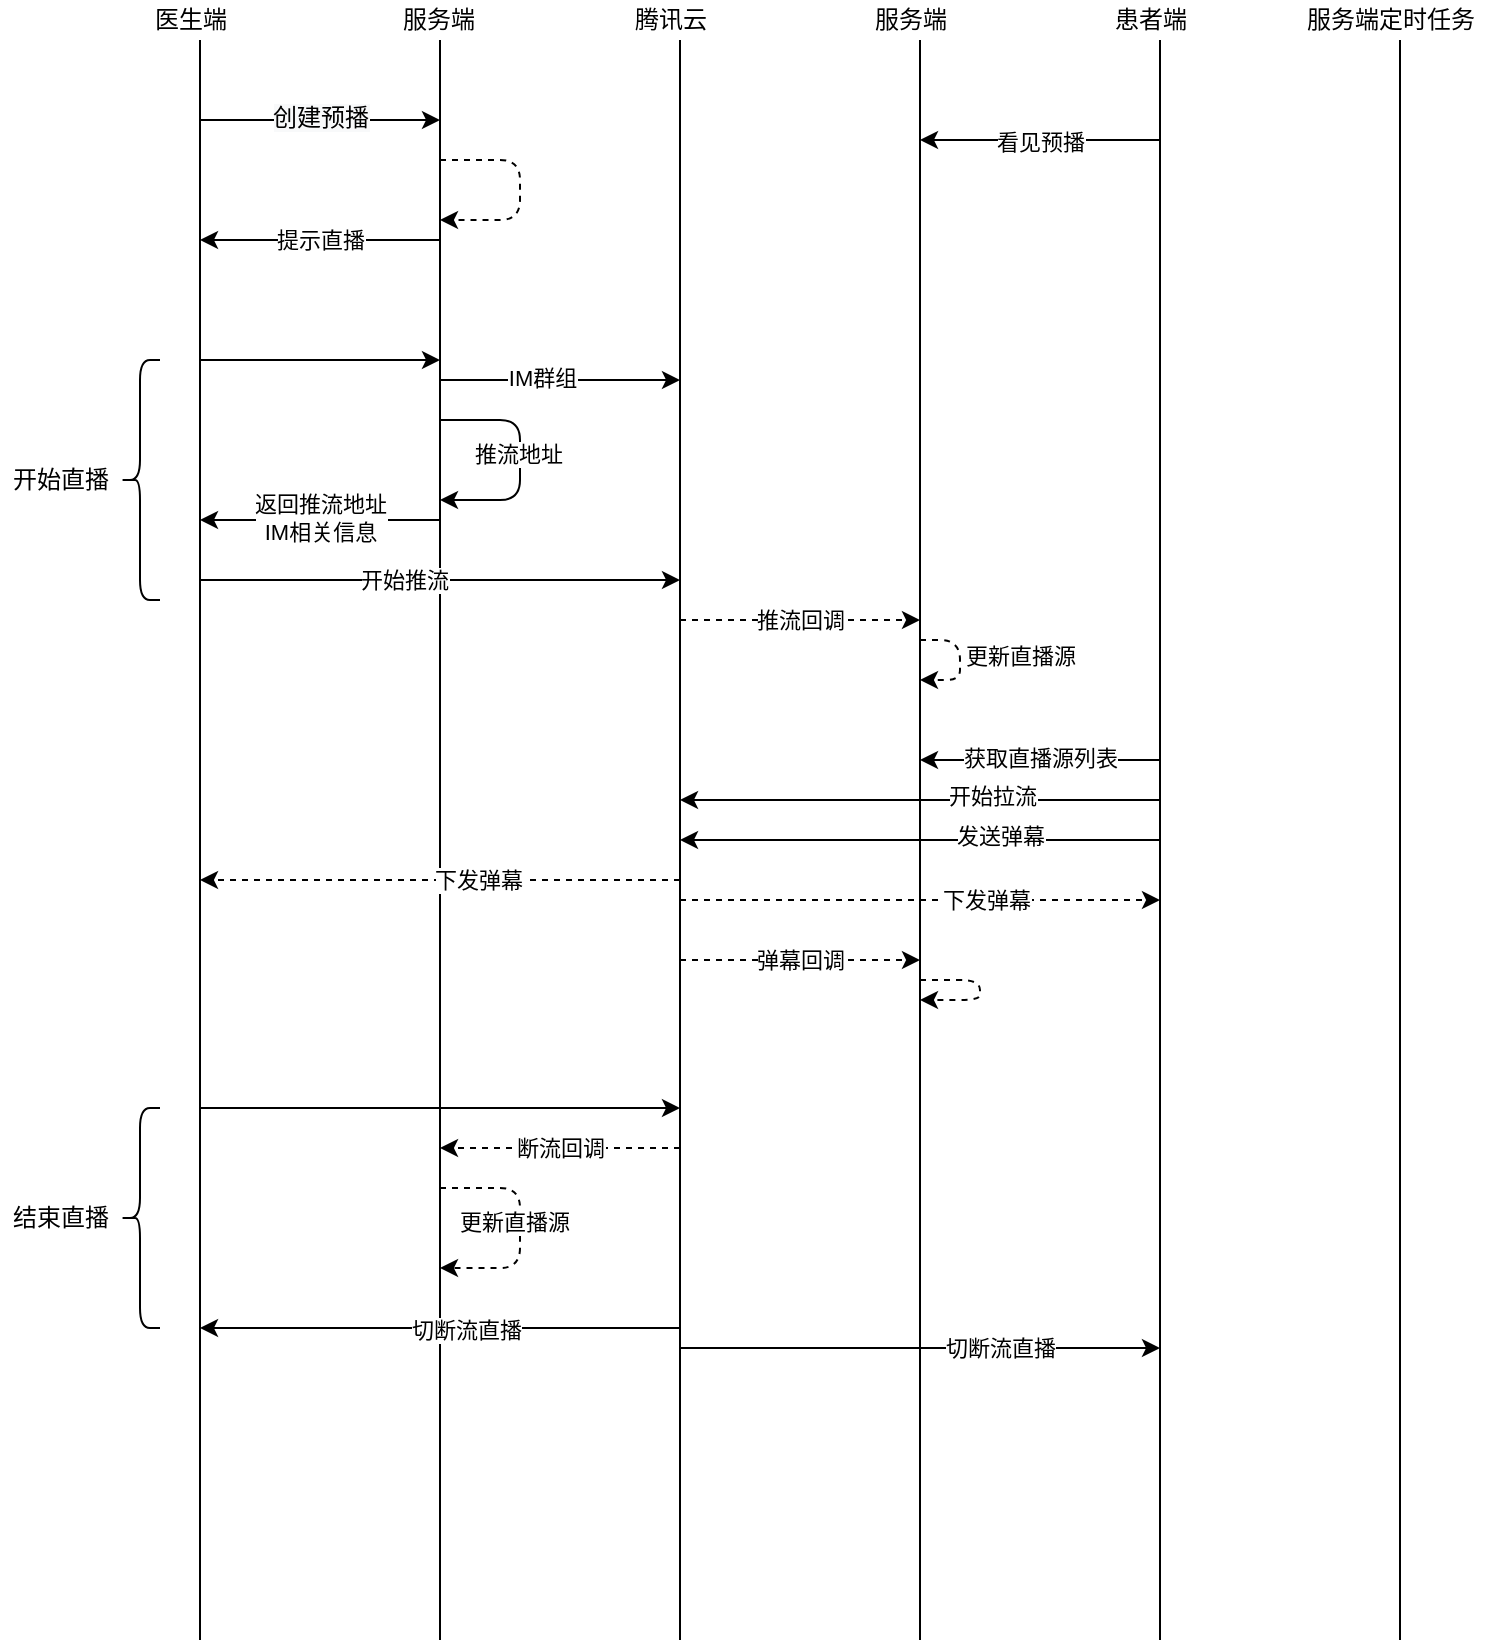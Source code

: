 <mxfile version="13.1.11" type="github"><diagram id="s6GvzhyZXyXigpIVoT9W" name="Page-1"><mxGraphModel dx="1033" dy="593" grid="1" gridSize="10" guides="1" tooltips="1" connect="1" arrows="1" fold="1" page="1" pageScale="1" pageWidth="827" pageHeight="1169" math="0" shadow="0"><root><mxCell id="0"/><mxCell id="1" parent="0"/><mxCell id="MGwzuce8domgcDsSt-gz-1" value="" style="endArrow=none;html=1;" edge="1" parent="1"><mxGeometry width="50" height="50" relative="1" as="geometry"><mxPoint x="320" y="960" as="sourcePoint"/><mxPoint x="320" y="160" as="targetPoint"/></mxGeometry></mxCell><mxCell id="MGwzuce8domgcDsSt-gz-2" value="" style="endArrow=none;html=1;" edge="1" parent="1"><mxGeometry width="50" height="50" relative="1" as="geometry"><mxPoint x="440" y="960" as="sourcePoint"/><mxPoint x="440" y="160" as="targetPoint"/></mxGeometry></mxCell><mxCell id="MGwzuce8domgcDsSt-gz-3" value="" style="endArrow=none;html=1;" edge="1" parent="1"><mxGeometry width="50" height="50" relative="1" as="geometry"><mxPoint x="560" y="960" as="sourcePoint"/><mxPoint x="560" y="160" as="targetPoint"/></mxGeometry></mxCell><mxCell id="MGwzuce8domgcDsSt-gz-4" value="医生端" style="text;html=1;align=center;verticalAlign=middle;resizable=0;points=[];autosize=1;" vertex="1" parent="1"><mxGeometry x="290" y="140" width="50" height="20" as="geometry"/></mxCell><mxCell id="MGwzuce8domgcDsSt-gz-5" value="服务端" style="text;html=1;align=center;verticalAlign=middle;resizable=0;points=[];autosize=1;" vertex="1" parent="1"><mxGeometry x="414" y="140" width="50" height="20" as="geometry"/></mxCell><mxCell id="MGwzuce8domgcDsSt-gz-6" value="腾讯云" style="text;html=1;align=center;verticalAlign=middle;resizable=0;points=[];autosize=1;" vertex="1" parent="1"><mxGeometry x="530" y="140" width="50" height="20" as="geometry"/></mxCell><mxCell id="MGwzuce8domgcDsSt-gz-7" value="" style="endArrow=classic;html=1;" edge="1" parent="1"><mxGeometry width="50" height="50" relative="1" as="geometry"><mxPoint x="320" y="200" as="sourcePoint"/><mxPoint x="440" y="200" as="targetPoint"/></mxGeometry></mxCell><mxCell id="MGwzuce8domgcDsSt-gz-8" value="&lt;span style=&quot;font-size: 12px ; background-color: rgb(248 , 249 , 250)&quot;&gt;创建预播&lt;/span&gt;" style="edgeLabel;html=1;align=center;verticalAlign=middle;resizable=0;points=[];" vertex="1" connectable="0" parent="MGwzuce8domgcDsSt-gz-7"><mxGeometry x="-0.311" y="1" relative="1" as="geometry"><mxPoint x="18.62" as="offset"/></mxGeometry></mxCell><mxCell id="MGwzuce8domgcDsSt-gz-9" value="" style="endArrow=none;html=1;" edge="1" parent="1"><mxGeometry width="50" height="50" relative="1" as="geometry"><mxPoint x="680" y="960" as="sourcePoint"/><mxPoint x="680" y="160" as="targetPoint"/></mxGeometry></mxCell><mxCell id="MGwzuce8domgcDsSt-gz-10" value="" style="endArrow=none;html=1;" edge="1" parent="1"><mxGeometry width="50" height="50" relative="1" as="geometry"><mxPoint x="800" y="960" as="sourcePoint"/><mxPoint x="800" y="160" as="targetPoint"/></mxGeometry></mxCell><mxCell id="MGwzuce8domgcDsSt-gz-11" value="服务端" style="text;html=1;align=center;verticalAlign=middle;resizable=0;points=[];autosize=1;" vertex="1" parent="1"><mxGeometry x="650" y="140" width="50" height="20" as="geometry"/></mxCell><mxCell id="MGwzuce8domgcDsSt-gz-12" value="患者端" style="text;html=1;align=center;verticalAlign=middle;resizable=0;points=[];autosize=1;" vertex="1" parent="1"><mxGeometry x="770" y="140" width="50" height="20" as="geometry"/></mxCell><mxCell id="MGwzuce8domgcDsSt-gz-13" value="" style="endArrow=classic;html=1;" edge="1" parent="1"><mxGeometry width="50" height="50" relative="1" as="geometry"><mxPoint x="800" y="210" as="sourcePoint"/><mxPoint x="680" y="210" as="targetPoint"/></mxGeometry></mxCell><mxCell id="MGwzuce8domgcDsSt-gz-14" value="看见预播" style="edgeLabel;html=1;align=center;verticalAlign=middle;resizable=0;points=[];" vertex="1" connectable="0" parent="MGwzuce8domgcDsSt-gz-13"><mxGeometry x="0.197" y="1" relative="1" as="geometry"><mxPoint x="11.72" as="offset"/></mxGeometry></mxCell><mxCell id="MGwzuce8domgcDsSt-gz-15" value="" style="endArrow=classic;html=1;dashed=1;" edge="1" parent="1"><mxGeometry width="50" height="50" relative="1" as="geometry"><mxPoint x="440" y="220" as="sourcePoint"/><mxPoint x="440" y="250" as="targetPoint"/><Array as="points"><mxPoint x="480" y="220"/><mxPoint x="480" y="250"/></Array></mxGeometry></mxCell><mxCell id="MGwzuce8domgcDsSt-gz-16" value="" style="endArrow=classic;html=1;" edge="1" parent="1"><mxGeometry width="50" height="50" relative="1" as="geometry"><mxPoint x="440" y="260" as="sourcePoint"/><mxPoint x="320" y="260" as="targetPoint"/></mxGeometry></mxCell><mxCell id="MGwzuce8domgcDsSt-gz-17" value="提示直播" style="edgeLabel;html=1;align=center;verticalAlign=middle;resizable=0;points=[];" vertex="1" connectable="0" parent="MGwzuce8domgcDsSt-gz-16"><mxGeometry x="0.277" relative="1" as="geometry"><mxPoint x="16.55" as="offset"/></mxGeometry></mxCell><mxCell id="MGwzuce8domgcDsSt-gz-18" value="" style="endArrow=classic;html=1;" edge="1" parent="1"><mxGeometry width="50" height="50" relative="1" as="geometry"><mxPoint x="320" y="320" as="sourcePoint"/><mxPoint x="440" y="320" as="targetPoint"/></mxGeometry></mxCell><mxCell id="MGwzuce8domgcDsSt-gz-19" value="" style="endArrow=classic;html=1;" edge="1" parent="1"><mxGeometry width="50" height="50" relative="1" as="geometry"><mxPoint x="440" y="330" as="sourcePoint"/><mxPoint x="560" y="330" as="targetPoint"/></mxGeometry></mxCell><mxCell id="MGwzuce8domgcDsSt-gz-20" value="IM群组" style="edgeLabel;html=1;align=center;verticalAlign=middle;resizable=0;points=[];" vertex="1" connectable="0" parent="MGwzuce8domgcDsSt-gz-19"><mxGeometry x="-0.162" y="1" relative="1" as="geometry"><mxPoint as="offset"/></mxGeometry></mxCell><mxCell id="MGwzuce8domgcDsSt-gz-21" value="" style="endArrow=classic;html=1;" edge="1" parent="1"><mxGeometry width="50" height="50" relative="1" as="geometry"><mxPoint x="440" y="350" as="sourcePoint"/><mxPoint x="440" y="390" as="targetPoint"/><Array as="points"><mxPoint x="480" y="350"/><mxPoint x="480" y="390"/></Array></mxGeometry></mxCell><mxCell id="MGwzuce8domgcDsSt-gz-22" value="推流地址" style="edgeLabel;html=1;align=center;verticalAlign=middle;resizable=0;points=[];" vertex="1" connectable="0" parent="MGwzuce8domgcDsSt-gz-21"><mxGeometry x="-0.062" y="-1" relative="1" as="geometry"><mxPoint as="offset"/></mxGeometry></mxCell><mxCell id="MGwzuce8domgcDsSt-gz-23" value="" style="endArrow=classic;html=1;" edge="1" parent="1"><mxGeometry width="50" height="50" relative="1" as="geometry"><mxPoint x="440" y="400" as="sourcePoint"/><mxPoint x="320" y="400" as="targetPoint"/></mxGeometry></mxCell><mxCell id="MGwzuce8domgcDsSt-gz-24" value="返回推流地址&lt;br&gt;IM相关信息" style="edgeLabel;html=1;align=center;verticalAlign=middle;resizable=0;points=[];" vertex="1" connectable="0" parent="MGwzuce8domgcDsSt-gz-23"><mxGeometry x="0.392" y="-1" relative="1" as="geometry"><mxPoint x="23.45" as="offset"/></mxGeometry></mxCell><mxCell id="MGwzuce8domgcDsSt-gz-25" value="" style="shape=curlyBracket;whiteSpace=wrap;html=1;rounded=1;" vertex="1" parent="1"><mxGeometry x="280" y="320" width="20" height="120" as="geometry"/></mxCell><mxCell id="MGwzuce8domgcDsSt-gz-26" value="开始直播" style="text;html=1;align=center;verticalAlign=middle;resizable=0;points=[];autosize=1;" vertex="1" parent="1"><mxGeometry x="220" y="370" width="60" height="20" as="geometry"/></mxCell><mxCell id="MGwzuce8domgcDsSt-gz-27" value="" style="endArrow=classic;html=1;" edge="1" parent="1"><mxGeometry width="50" height="50" relative="1" as="geometry"><mxPoint x="320" y="430" as="sourcePoint"/><mxPoint x="560" y="430" as="targetPoint"/></mxGeometry></mxCell><mxCell id="MGwzuce8domgcDsSt-gz-28" value="开始推流" style="edgeLabel;html=1;align=center;verticalAlign=middle;resizable=0;points=[];" vertex="1" connectable="0" parent="MGwzuce8domgcDsSt-gz-27"><mxGeometry x="-0.15" relative="1" as="geometry"><mxPoint as="offset"/></mxGeometry></mxCell><mxCell id="MGwzuce8domgcDsSt-gz-29" value="" style="endArrow=classic;html=1;" edge="1" parent="1"><mxGeometry width="50" height="50" relative="1" as="geometry"><mxPoint x="800" y="520" as="sourcePoint"/><mxPoint x="680" y="520" as="targetPoint"/></mxGeometry></mxCell><mxCell id="MGwzuce8domgcDsSt-gz-30" value="获取直播源列表" style="edgeLabel;html=1;align=center;verticalAlign=middle;resizable=0;points=[];" vertex="1" connectable="0" parent="MGwzuce8domgcDsSt-gz-29"><mxGeometry x="0.541" y="-1" relative="1" as="geometry"><mxPoint x="32.41" as="offset"/></mxGeometry></mxCell><mxCell id="MGwzuce8domgcDsSt-gz-31" value="" style="endArrow=classic;html=1;dashed=1;" edge="1" parent="1"><mxGeometry width="50" height="50" relative="1" as="geometry"><mxPoint x="560" y="450" as="sourcePoint"/><mxPoint x="680" y="450" as="targetPoint"/></mxGeometry></mxCell><mxCell id="MGwzuce8domgcDsSt-gz-32" value="推流回调" style="edgeLabel;html=1;align=center;verticalAlign=middle;resizable=0;points=[];" vertex="1" connectable="0" parent="MGwzuce8domgcDsSt-gz-31"><mxGeometry x="-0.288" relative="1" as="geometry"><mxPoint x="17.24" as="offset"/></mxGeometry></mxCell><mxCell id="MGwzuce8domgcDsSt-gz-33" value="" style="endArrow=classic;html=1;dashed=1;" edge="1" parent="1"><mxGeometry width="50" height="50" relative="1" as="geometry"><mxPoint x="680" y="460" as="sourcePoint"/><mxPoint x="680" y="480" as="targetPoint"/><Array as="points"><mxPoint x="700" y="460"/><mxPoint x="700" y="480"/></Array></mxGeometry></mxCell><mxCell id="MGwzuce8domgcDsSt-gz-34" value="更新直播源" style="edgeLabel;html=1;align=center;verticalAlign=middle;resizable=0;points=[];" vertex="1" connectable="0" parent="MGwzuce8domgcDsSt-gz-33"><mxGeometry x="-0.085" y="-2" relative="1" as="geometry"><mxPoint x="32" as="offset"/></mxGeometry></mxCell><mxCell id="MGwzuce8domgcDsSt-gz-35" value="" style="endArrow=classic;html=1;" edge="1" parent="1"><mxGeometry width="50" height="50" relative="1" as="geometry"><mxPoint x="800" y="540" as="sourcePoint"/><mxPoint x="560" y="540" as="targetPoint"/></mxGeometry></mxCell><mxCell id="MGwzuce8domgcDsSt-gz-36" value="开始拉流" style="edgeLabel;html=1;align=center;verticalAlign=middle;resizable=0;points=[];" vertex="1" connectable="0" parent="MGwzuce8domgcDsSt-gz-35"><mxGeometry x="-0.298" y="-2" relative="1" as="geometry"><mxPoint as="offset"/></mxGeometry></mxCell><mxCell id="MGwzuce8domgcDsSt-gz-37" value="" style="endArrow=classic;html=1;" edge="1" parent="1"><mxGeometry width="50" height="50" relative="1" as="geometry"><mxPoint x="800" y="560" as="sourcePoint"/><mxPoint x="560" y="560" as="targetPoint"/></mxGeometry></mxCell><mxCell id="MGwzuce8domgcDsSt-gz-38" value="发送弹幕" style="edgeLabel;html=1;align=center;verticalAlign=middle;resizable=0;points=[];" vertex="1" connectable="0" parent="MGwzuce8domgcDsSt-gz-37"><mxGeometry x="-0.247" y="-2" relative="1" as="geometry"><mxPoint x="10.34" as="offset"/></mxGeometry></mxCell><mxCell id="MGwzuce8domgcDsSt-gz-39" value="" style="endArrow=classic;html=1;dashed=1;" edge="1" parent="1"><mxGeometry width="50" height="50" relative="1" as="geometry"><mxPoint x="560" y="580" as="sourcePoint"/><mxPoint x="320" y="580" as="targetPoint"/></mxGeometry></mxCell><mxCell id="MGwzuce8domgcDsSt-gz-40" value="下发弹幕" style="edgeLabel;html=1;align=center;verticalAlign=middle;resizable=0;points=[];" vertex="1" connectable="0" parent="MGwzuce8domgcDsSt-gz-39"><mxGeometry x="-0.154" relative="1" as="geometry"><mxPoint as="offset"/></mxGeometry></mxCell><mxCell id="MGwzuce8domgcDsSt-gz-41" value="" style="endArrow=classic;html=1;dashed=1;" edge="1" parent="1"><mxGeometry width="50" height="50" relative="1" as="geometry"><mxPoint x="560" y="590" as="sourcePoint"/><mxPoint x="800" y="590" as="targetPoint"/></mxGeometry></mxCell><mxCell id="MGwzuce8domgcDsSt-gz-42" value="下发弹幕" style="edgeLabel;html=1;align=center;verticalAlign=middle;resizable=0;points=[];" vertex="1" connectable="0" parent="MGwzuce8domgcDsSt-gz-41"><mxGeometry x="0.274" relative="1" as="geometry"><mxPoint as="offset"/></mxGeometry></mxCell><mxCell id="MGwzuce8domgcDsSt-gz-43" value="" style="endArrow=none;html=1;" edge="1" parent="1"><mxGeometry width="50" height="50" relative="1" as="geometry"><mxPoint x="920" y="960" as="sourcePoint"/><mxPoint x="920" y="160" as="targetPoint"/></mxGeometry></mxCell><mxCell id="MGwzuce8domgcDsSt-gz-44" value="服务端定时任务" style="text;html=1;align=center;verticalAlign=middle;resizable=0;points=[];autosize=1;" vertex="1" parent="1"><mxGeometry x="865" y="140" width="100" height="20" as="geometry"/></mxCell><mxCell id="MGwzuce8domgcDsSt-gz-45" value="" style="endArrow=classic;html=1;" edge="1" parent="1"><mxGeometry width="50" height="50" relative="1" as="geometry"><mxPoint x="320" y="694" as="sourcePoint"/><mxPoint x="560" y="694" as="targetPoint"/></mxGeometry></mxCell><mxCell id="MGwzuce8domgcDsSt-gz-46" value="" style="endArrow=classic;html=1;dashed=1;" edge="1" parent="1"><mxGeometry width="50" height="50" relative="1" as="geometry"><mxPoint x="560" y="714" as="sourcePoint"/><mxPoint x="440" y="714" as="targetPoint"/></mxGeometry></mxCell><mxCell id="MGwzuce8domgcDsSt-gz-47" value="断流回调" style="edgeLabel;html=1;align=center;verticalAlign=middle;resizable=0;points=[];" vertex="1" connectable="0" parent="MGwzuce8domgcDsSt-gz-46"><mxGeometry x="0.241" relative="1" as="geometry"><mxPoint x="14.4" as="offset"/></mxGeometry></mxCell><mxCell id="MGwzuce8domgcDsSt-gz-48" value="" style="endArrow=classic;html=1;" edge="1" parent="1"><mxGeometry width="50" height="50" relative="1" as="geometry"><mxPoint x="560" y="804" as="sourcePoint"/><mxPoint x="320" y="804" as="targetPoint"/></mxGeometry></mxCell><mxCell id="MGwzuce8domgcDsSt-gz-49" value="切断流直播" style="edgeLabel;html=1;align=center;verticalAlign=middle;resizable=0;points=[];" vertex="1" connectable="0" parent="MGwzuce8domgcDsSt-gz-48"><mxGeometry x="-0.106" y="1" relative="1" as="geometry"><mxPoint as="offset"/></mxGeometry></mxCell><mxCell id="MGwzuce8domgcDsSt-gz-50" value="" style="endArrow=classic;html=1;" edge="1" parent="1"><mxGeometry width="50" height="50" relative="1" as="geometry"><mxPoint x="560" y="814" as="sourcePoint"/><mxPoint x="800" y="814" as="targetPoint"/></mxGeometry></mxCell><mxCell id="MGwzuce8domgcDsSt-gz-51" value="切断流直播" style="edgeLabel;html=1;align=center;verticalAlign=middle;resizable=0;points=[];" vertex="1" connectable="0" parent="MGwzuce8domgcDsSt-gz-50"><mxGeometry x="-0.614" relative="1" as="geometry"><mxPoint x="113.6" as="offset"/></mxGeometry></mxCell><mxCell id="MGwzuce8domgcDsSt-gz-52" value="" style="shape=curlyBracket;whiteSpace=wrap;html=1;rounded=1;" vertex="1" parent="1"><mxGeometry x="280" y="694" width="20" height="110" as="geometry"/></mxCell><mxCell id="MGwzuce8domgcDsSt-gz-53" value="结束直播" style="text;html=1;align=center;verticalAlign=middle;resizable=0;points=[];autosize=1;" vertex="1" parent="1"><mxGeometry x="220" y="739" width="60" height="20" as="geometry"/></mxCell><mxCell id="MGwzuce8domgcDsSt-gz-54" value="" style="endArrow=classic;html=1;dashed=1;" edge="1" parent="1"><mxGeometry width="50" height="50" relative="1" as="geometry"><mxPoint x="440" y="734" as="sourcePoint"/><mxPoint x="440" y="774" as="targetPoint"/><Array as="points"><mxPoint x="480" y="734"/><mxPoint x="480" y="774"/></Array></mxGeometry></mxCell><mxCell id="MGwzuce8domgcDsSt-gz-55" value="更新直播源" style="edgeLabel;html=1;align=center;verticalAlign=middle;resizable=0;points=[];" vertex="1" connectable="0" parent="MGwzuce8domgcDsSt-gz-54"><mxGeometry x="-0.058" y="-3" relative="1" as="geometry"><mxPoint as="offset"/></mxGeometry></mxCell><mxCell id="MGwzuce8domgcDsSt-gz-56" value="" style="endArrow=classic;html=1;dashed=1;" edge="1" parent="1"><mxGeometry width="50" height="50" relative="1" as="geometry"><mxPoint x="560" y="620" as="sourcePoint"/><mxPoint x="680" y="620" as="targetPoint"/></mxGeometry></mxCell><mxCell id="MGwzuce8domgcDsSt-gz-57" value="弹幕回调" style="edgeLabel;html=1;align=center;verticalAlign=middle;resizable=0;points=[];" vertex="1" connectable="0" parent="MGwzuce8domgcDsSt-gz-56"><mxGeometry x="-0.259" relative="1" as="geometry"><mxPoint x="15.45" as="offset"/></mxGeometry></mxCell><mxCell id="MGwzuce8domgcDsSt-gz-58" value="" style="endArrow=classic;html=1;dashed=1;" edge="1" parent="1"><mxGeometry width="50" height="50" relative="1" as="geometry"><mxPoint x="680" y="630" as="sourcePoint"/><mxPoint x="680" y="640" as="targetPoint"/><Array as="points"><mxPoint x="710" y="630"/><mxPoint x="710" y="640"/></Array></mxGeometry></mxCell></root></mxGraphModel></diagram></mxfile>